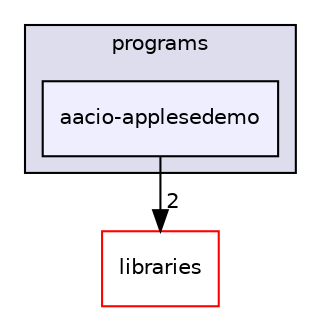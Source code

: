 digraph "programs/aacio-applesedemo" {
  compound=true
  node [ fontsize="10", fontname="Helvetica"];
  edge [ labelfontsize="10", labelfontname="Helvetica"];
  subgraph clusterdir_7b0a5d1507c7f681cbfa1deb5990c6ea {
    graph [ bgcolor="#ddddee", pencolor="black", label="programs" fontname="Helvetica", fontsize="10", URL="dir_7b0a5d1507c7f681cbfa1deb5990c6ea.html"]
  dir_b5afc3fe4ec04d91f9361ea1a2121870 [shape=box, label="aacio-applesedemo", style="filled", fillcolor="#eeeeff", pencolor="black", URL="dir_b5afc3fe4ec04d91f9361ea1a2121870.html"];
  }
  dir_bc0718b08fb2015b8e59c47b2805f60c [shape=box label="libraries" fillcolor="white" style="filled" color="red" URL="dir_bc0718b08fb2015b8e59c47b2805f60c.html"];
  dir_b5afc3fe4ec04d91f9361ea1a2121870->dir_bc0718b08fb2015b8e59c47b2805f60c [headlabel="2", labeldistance=1.5 headhref="dir_001686_000004.html"];
}
